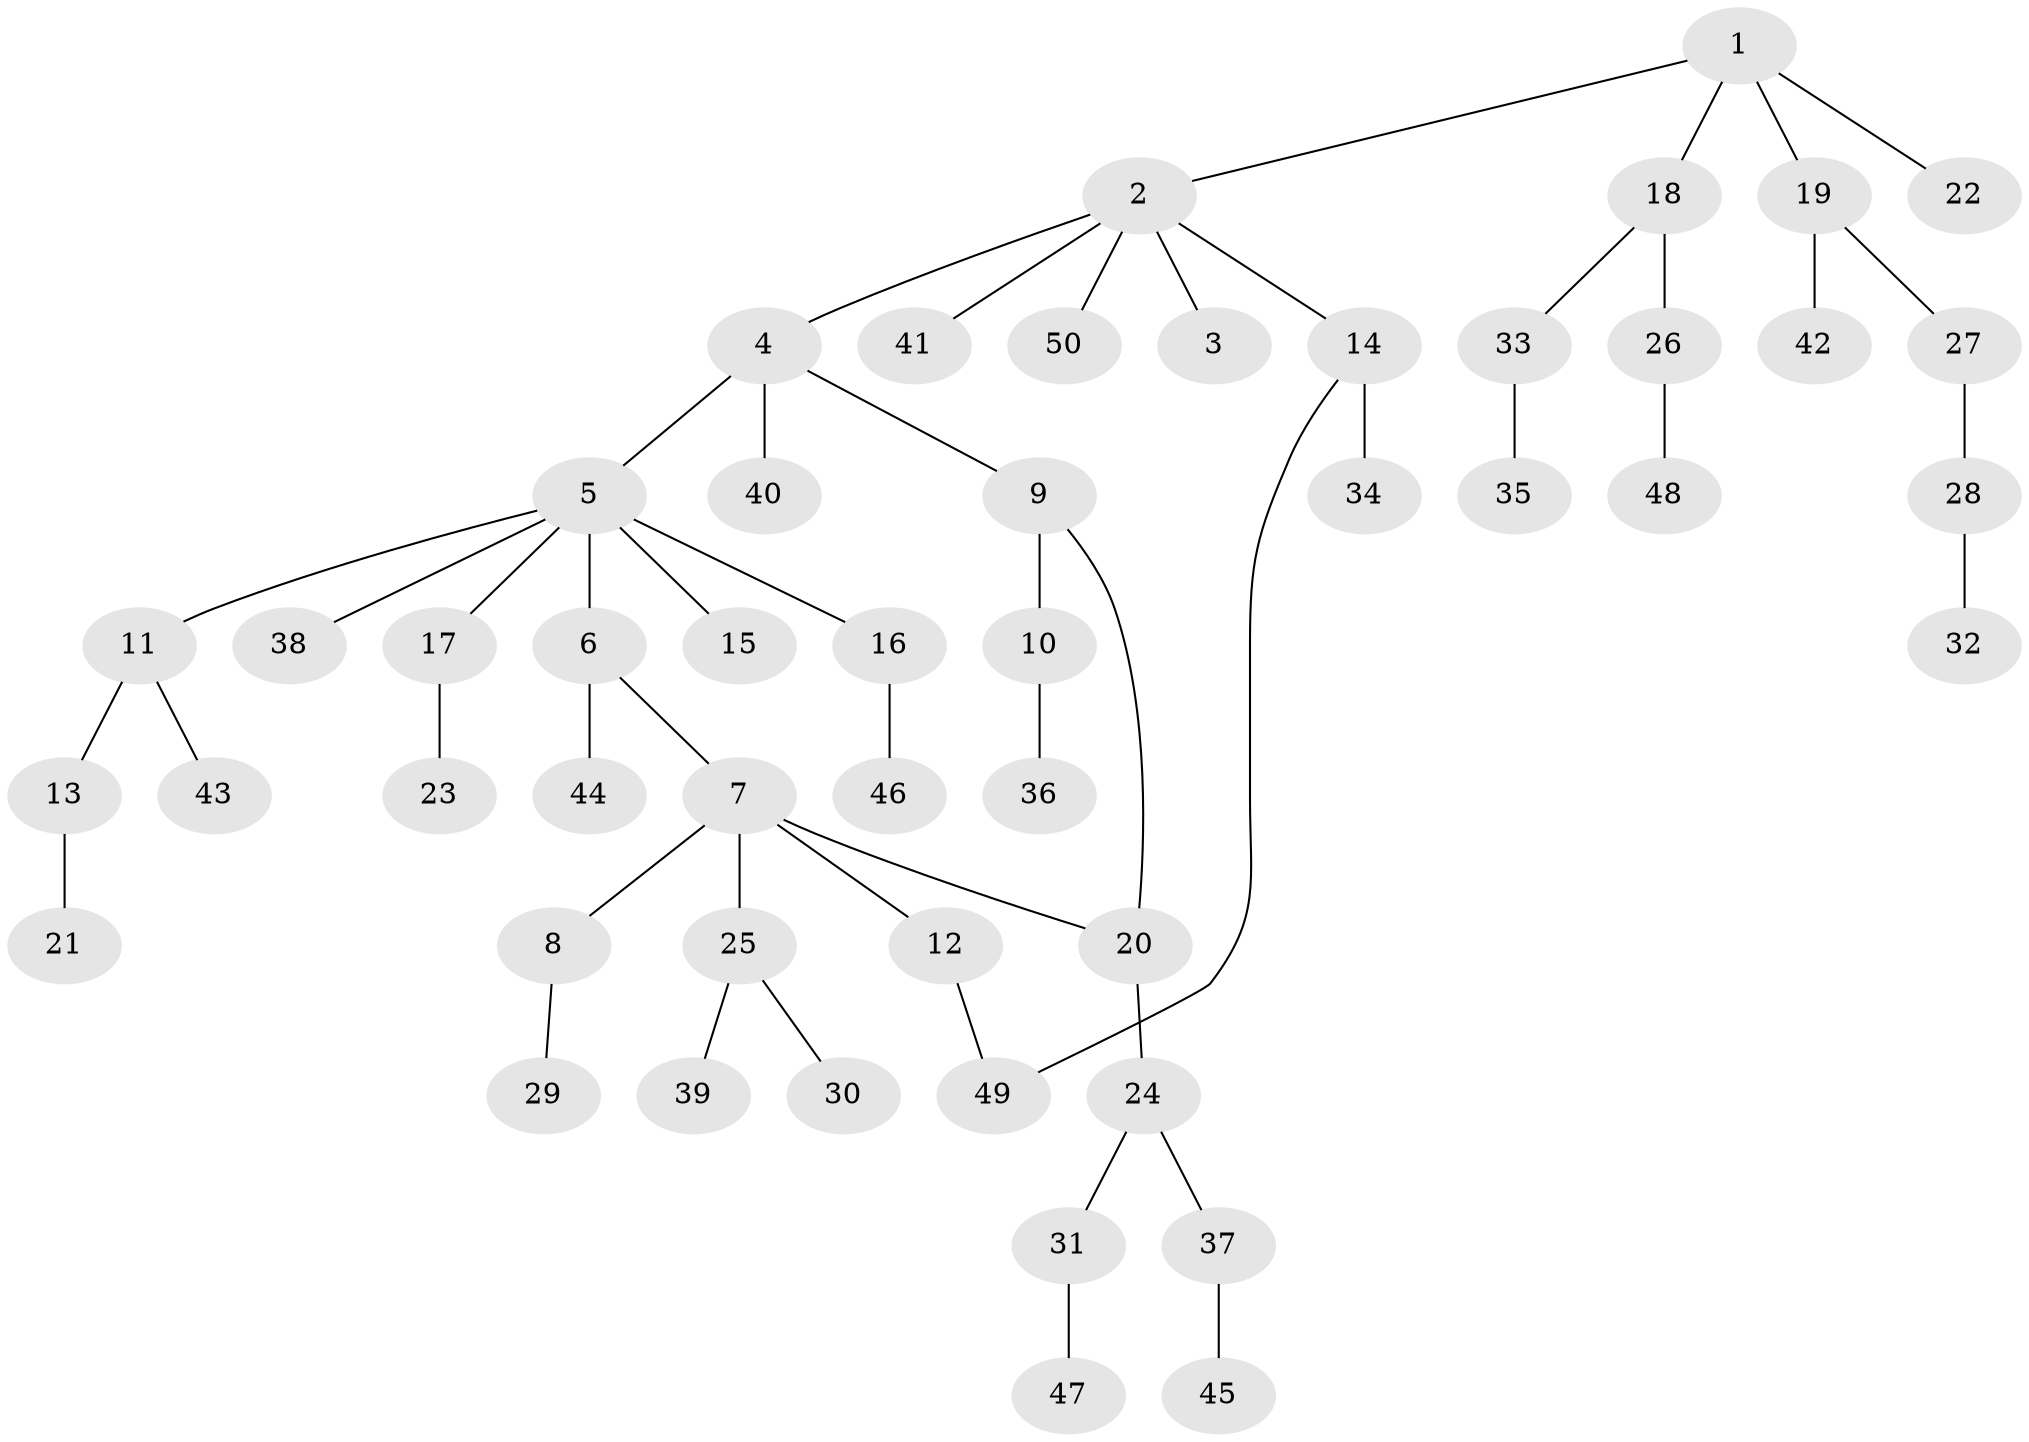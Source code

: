 // coarse degree distribution, {3: 0.1875, 4: 0.1875, 2: 0.1875, 1: 0.4375}
// Generated by graph-tools (version 1.1) at 2025/49/03/04/25 22:49:00]
// undirected, 50 vertices, 51 edges
graph export_dot {
  node [color=gray90,style=filled];
  1;
  2;
  3;
  4;
  5;
  6;
  7;
  8;
  9;
  10;
  11;
  12;
  13;
  14;
  15;
  16;
  17;
  18;
  19;
  20;
  21;
  22;
  23;
  24;
  25;
  26;
  27;
  28;
  29;
  30;
  31;
  32;
  33;
  34;
  35;
  36;
  37;
  38;
  39;
  40;
  41;
  42;
  43;
  44;
  45;
  46;
  47;
  48;
  49;
  50;
  1 -- 2;
  1 -- 18;
  1 -- 19;
  1 -- 22;
  2 -- 3;
  2 -- 4;
  2 -- 14;
  2 -- 41;
  2 -- 50;
  4 -- 5;
  4 -- 9;
  4 -- 40;
  5 -- 6;
  5 -- 11;
  5 -- 15;
  5 -- 16;
  5 -- 17;
  5 -- 38;
  6 -- 7;
  6 -- 44;
  7 -- 8;
  7 -- 12;
  7 -- 25;
  7 -- 20;
  8 -- 29;
  9 -- 10;
  9 -- 20;
  10 -- 36;
  11 -- 13;
  11 -- 43;
  12 -- 49;
  13 -- 21;
  14 -- 34;
  14 -- 49;
  16 -- 46;
  17 -- 23;
  18 -- 26;
  18 -- 33;
  19 -- 27;
  19 -- 42;
  20 -- 24;
  24 -- 31;
  24 -- 37;
  25 -- 30;
  25 -- 39;
  26 -- 48;
  27 -- 28;
  28 -- 32;
  31 -- 47;
  33 -- 35;
  37 -- 45;
}

